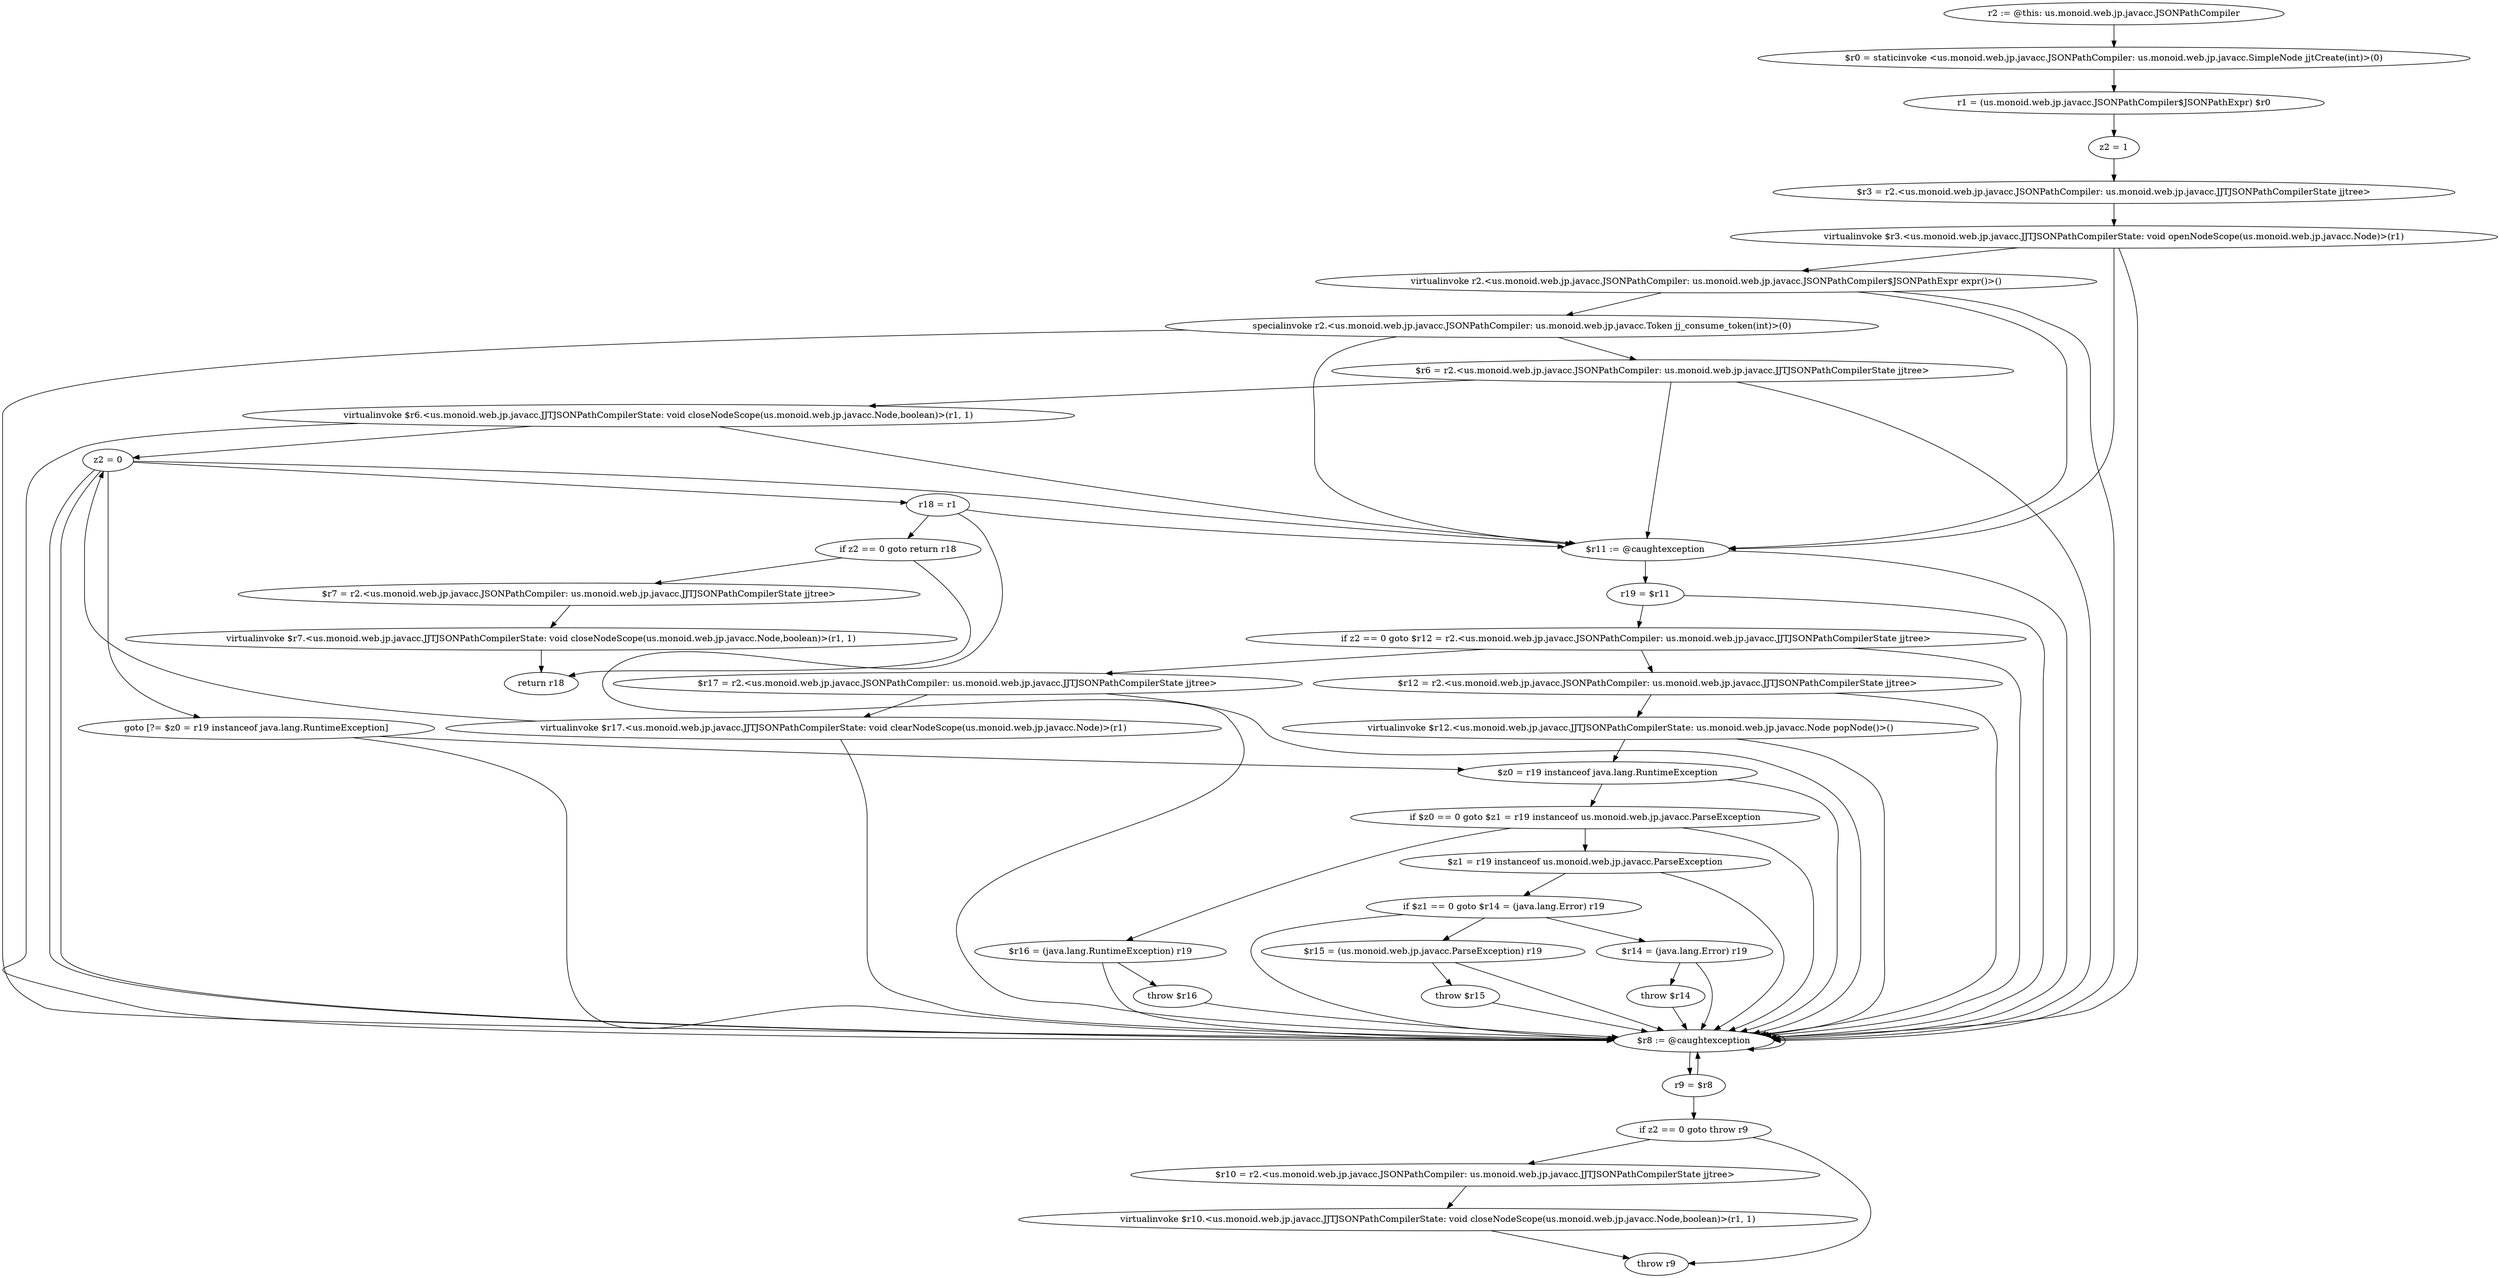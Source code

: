 digraph "unitGraph" {
    "r2 := @this: us.monoid.web.jp.javacc.JSONPathCompiler"
    "$r0 = staticinvoke <us.monoid.web.jp.javacc.JSONPathCompiler: us.monoid.web.jp.javacc.SimpleNode jjtCreate(int)>(0)"
    "r1 = (us.monoid.web.jp.javacc.JSONPathCompiler$JSONPathExpr) $r0"
    "z2 = 1"
    "$r3 = r2.<us.monoid.web.jp.javacc.JSONPathCompiler: us.monoid.web.jp.javacc.JJTJSONPathCompilerState jjtree>"
    "virtualinvoke $r3.<us.monoid.web.jp.javacc.JJTJSONPathCompilerState: void openNodeScope(us.monoid.web.jp.javacc.Node)>(r1)"
    "virtualinvoke r2.<us.monoid.web.jp.javacc.JSONPathCompiler: us.monoid.web.jp.javacc.JSONPathCompiler$JSONPathExpr expr()>()"
    "specialinvoke r2.<us.monoid.web.jp.javacc.JSONPathCompiler: us.monoid.web.jp.javacc.Token jj_consume_token(int)>(0)"
    "$r6 = r2.<us.monoid.web.jp.javacc.JSONPathCompiler: us.monoid.web.jp.javacc.JJTJSONPathCompilerState jjtree>"
    "virtualinvoke $r6.<us.monoid.web.jp.javacc.JJTJSONPathCompilerState: void closeNodeScope(us.monoid.web.jp.javacc.Node,boolean)>(r1, 1)"
    "z2 = 0"
    "r18 = r1"
    "if z2 == 0 goto return r18"
    "$r7 = r2.<us.monoid.web.jp.javacc.JSONPathCompiler: us.monoid.web.jp.javacc.JJTJSONPathCompilerState jjtree>"
    "virtualinvoke $r7.<us.monoid.web.jp.javacc.JJTJSONPathCompilerState: void closeNodeScope(us.monoid.web.jp.javacc.Node,boolean)>(r1, 1)"
    "return r18"
    "$r11 := @caughtexception"
    "r19 = $r11"
    "if z2 == 0 goto $r12 = r2.<us.monoid.web.jp.javacc.JSONPathCompiler: us.monoid.web.jp.javacc.JJTJSONPathCompilerState jjtree>"
    "$r17 = r2.<us.monoid.web.jp.javacc.JSONPathCompiler: us.monoid.web.jp.javacc.JJTJSONPathCompilerState jjtree>"
    "virtualinvoke $r17.<us.monoid.web.jp.javacc.JJTJSONPathCompilerState: void clearNodeScope(us.monoid.web.jp.javacc.Node)>(r1)"
    "goto [?= $z0 = r19 instanceof java.lang.RuntimeException]"
    "$r12 = r2.<us.monoid.web.jp.javacc.JSONPathCompiler: us.monoid.web.jp.javacc.JJTJSONPathCompilerState jjtree>"
    "virtualinvoke $r12.<us.monoid.web.jp.javacc.JJTJSONPathCompilerState: us.monoid.web.jp.javacc.Node popNode()>()"
    "$z0 = r19 instanceof java.lang.RuntimeException"
    "if $z0 == 0 goto $z1 = r19 instanceof us.monoid.web.jp.javacc.ParseException"
    "$r16 = (java.lang.RuntimeException) r19"
    "throw $r16"
    "$z1 = r19 instanceof us.monoid.web.jp.javacc.ParseException"
    "if $z1 == 0 goto $r14 = (java.lang.Error) r19"
    "$r15 = (us.monoid.web.jp.javacc.ParseException) r19"
    "throw $r15"
    "$r14 = (java.lang.Error) r19"
    "throw $r14"
    "$r8 := @caughtexception"
    "r9 = $r8"
    "if z2 == 0 goto throw r9"
    "$r10 = r2.<us.monoid.web.jp.javacc.JSONPathCompiler: us.monoid.web.jp.javacc.JJTJSONPathCompilerState jjtree>"
    "virtualinvoke $r10.<us.monoid.web.jp.javacc.JJTJSONPathCompilerState: void closeNodeScope(us.monoid.web.jp.javacc.Node,boolean)>(r1, 1)"
    "throw r9"
    "r2 := @this: us.monoid.web.jp.javacc.JSONPathCompiler"->"$r0 = staticinvoke <us.monoid.web.jp.javacc.JSONPathCompiler: us.monoid.web.jp.javacc.SimpleNode jjtCreate(int)>(0)";
    "$r0 = staticinvoke <us.monoid.web.jp.javacc.JSONPathCompiler: us.monoid.web.jp.javacc.SimpleNode jjtCreate(int)>(0)"->"r1 = (us.monoid.web.jp.javacc.JSONPathCompiler$JSONPathExpr) $r0";
    "r1 = (us.monoid.web.jp.javacc.JSONPathCompiler$JSONPathExpr) $r0"->"z2 = 1";
    "z2 = 1"->"$r3 = r2.<us.monoid.web.jp.javacc.JSONPathCompiler: us.monoid.web.jp.javacc.JJTJSONPathCompilerState jjtree>";
    "$r3 = r2.<us.monoid.web.jp.javacc.JSONPathCompiler: us.monoid.web.jp.javacc.JJTJSONPathCompilerState jjtree>"->"virtualinvoke $r3.<us.monoid.web.jp.javacc.JJTJSONPathCompilerState: void openNodeScope(us.monoid.web.jp.javacc.Node)>(r1)";
    "virtualinvoke $r3.<us.monoid.web.jp.javacc.JJTJSONPathCompilerState: void openNodeScope(us.monoid.web.jp.javacc.Node)>(r1)"->"$r11 := @caughtexception";
    "virtualinvoke $r3.<us.monoid.web.jp.javacc.JJTJSONPathCompilerState: void openNodeScope(us.monoid.web.jp.javacc.Node)>(r1)"->"$r8 := @caughtexception";
    "virtualinvoke $r3.<us.monoid.web.jp.javacc.JJTJSONPathCompilerState: void openNodeScope(us.monoid.web.jp.javacc.Node)>(r1)"->"virtualinvoke r2.<us.monoid.web.jp.javacc.JSONPathCompiler: us.monoid.web.jp.javacc.JSONPathCompiler$JSONPathExpr expr()>()";
    "virtualinvoke r2.<us.monoid.web.jp.javacc.JSONPathCompiler: us.monoid.web.jp.javacc.JSONPathCompiler$JSONPathExpr expr()>()"->"$r11 := @caughtexception";
    "virtualinvoke r2.<us.monoid.web.jp.javacc.JSONPathCompiler: us.monoid.web.jp.javacc.JSONPathCompiler$JSONPathExpr expr()>()"->"$r8 := @caughtexception";
    "virtualinvoke r2.<us.monoid.web.jp.javacc.JSONPathCompiler: us.monoid.web.jp.javacc.JSONPathCompiler$JSONPathExpr expr()>()"->"specialinvoke r2.<us.monoid.web.jp.javacc.JSONPathCompiler: us.monoid.web.jp.javacc.Token jj_consume_token(int)>(0)";
    "specialinvoke r2.<us.monoid.web.jp.javacc.JSONPathCompiler: us.monoid.web.jp.javacc.Token jj_consume_token(int)>(0)"->"$r11 := @caughtexception";
    "specialinvoke r2.<us.monoid.web.jp.javacc.JSONPathCompiler: us.monoid.web.jp.javacc.Token jj_consume_token(int)>(0)"->"$r8 := @caughtexception";
    "specialinvoke r2.<us.monoid.web.jp.javacc.JSONPathCompiler: us.monoid.web.jp.javacc.Token jj_consume_token(int)>(0)"->"$r6 = r2.<us.monoid.web.jp.javacc.JSONPathCompiler: us.monoid.web.jp.javacc.JJTJSONPathCompilerState jjtree>";
    "$r6 = r2.<us.monoid.web.jp.javacc.JSONPathCompiler: us.monoid.web.jp.javacc.JJTJSONPathCompilerState jjtree>"->"$r11 := @caughtexception";
    "$r6 = r2.<us.monoid.web.jp.javacc.JSONPathCompiler: us.monoid.web.jp.javacc.JJTJSONPathCompilerState jjtree>"->"$r8 := @caughtexception";
    "$r6 = r2.<us.monoid.web.jp.javacc.JSONPathCompiler: us.monoid.web.jp.javacc.JJTJSONPathCompilerState jjtree>"->"virtualinvoke $r6.<us.monoid.web.jp.javacc.JJTJSONPathCompilerState: void closeNodeScope(us.monoid.web.jp.javacc.Node,boolean)>(r1, 1)";
    "virtualinvoke $r6.<us.monoid.web.jp.javacc.JJTJSONPathCompilerState: void closeNodeScope(us.monoid.web.jp.javacc.Node,boolean)>(r1, 1)"->"$r11 := @caughtexception";
    "virtualinvoke $r6.<us.monoid.web.jp.javacc.JJTJSONPathCompilerState: void closeNodeScope(us.monoid.web.jp.javacc.Node,boolean)>(r1, 1)"->"$r8 := @caughtexception";
    "virtualinvoke $r6.<us.monoid.web.jp.javacc.JJTJSONPathCompilerState: void closeNodeScope(us.monoid.web.jp.javacc.Node,boolean)>(r1, 1)"->"z2 = 0";
    "z2 = 0"->"$r11 := @caughtexception";
    "z2 = 0"->"$r8 := @caughtexception";
    "z2 = 0"->"r18 = r1";
    "r18 = r1"->"$r11 := @caughtexception";
    "r18 = r1"->"$r8 := @caughtexception";
    "r18 = r1"->"if z2 == 0 goto return r18";
    "if z2 == 0 goto return r18"->"$r7 = r2.<us.monoid.web.jp.javacc.JSONPathCompiler: us.monoid.web.jp.javacc.JJTJSONPathCompilerState jjtree>";
    "if z2 == 0 goto return r18"->"return r18";
    "$r7 = r2.<us.monoid.web.jp.javacc.JSONPathCompiler: us.monoid.web.jp.javacc.JJTJSONPathCompilerState jjtree>"->"virtualinvoke $r7.<us.monoid.web.jp.javacc.JJTJSONPathCompilerState: void closeNodeScope(us.monoid.web.jp.javacc.Node,boolean)>(r1, 1)";
    "virtualinvoke $r7.<us.monoid.web.jp.javacc.JJTJSONPathCompilerState: void closeNodeScope(us.monoid.web.jp.javacc.Node,boolean)>(r1, 1)"->"return r18";
    "$r11 := @caughtexception"->"r19 = $r11";
    "$r11 := @caughtexception"->"$r8 := @caughtexception";
    "r19 = $r11"->"if z2 == 0 goto $r12 = r2.<us.monoid.web.jp.javacc.JSONPathCompiler: us.monoid.web.jp.javacc.JJTJSONPathCompilerState jjtree>";
    "r19 = $r11"->"$r8 := @caughtexception";
    "if z2 == 0 goto $r12 = r2.<us.monoid.web.jp.javacc.JSONPathCompiler: us.monoid.web.jp.javacc.JJTJSONPathCompilerState jjtree>"->"$r17 = r2.<us.monoid.web.jp.javacc.JSONPathCompiler: us.monoid.web.jp.javacc.JJTJSONPathCompilerState jjtree>";
    "if z2 == 0 goto $r12 = r2.<us.monoid.web.jp.javacc.JSONPathCompiler: us.monoid.web.jp.javacc.JJTJSONPathCompilerState jjtree>"->"$r12 = r2.<us.monoid.web.jp.javacc.JSONPathCompiler: us.monoid.web.jp.javacc.JJTJSONPathCompilerState jjtree>";
    "if z2 == 0 goto $r12 = r2.<us.monoid.web.jp.javacc.JSONPathCompiler: us.monoid.web.jp.javacc.JJTJSONPathCompilerState jjtree>"->"$r8 := @caughtexception";
    "$r17 = r2.<us.monoid.web.jp.javacc.JSONPathCompiler: us.monoid.web.jp.javacc.JJTJSONPathCompilerState jjtree>"->"virtualinvoke $r17.<us.monoid.web.jp.javacc.JJTJSONPathCompilerState: void clearNodeScope(us.monoid.web.jp.javacc.Node)>(r1)";
    "$r17 = r2.<us.monoid.web.jp.javacc.JSONPathCompiler: us.monoid.web.jp.javacc.JJTJSONPathCompilerState jjtree>"->"$r8 := @caughtexception";
    "virtualinvoke $r17.<us.monoid.web.jp.javacc.JJTJSONPathCompilerState: void clearNodeScope(us.monoid.web.jp.javacc.Node)>(r1)"->"z2 = 0";
    "virtualinvoke $r17.<us.monoid.web.jp.javacc.JJTJSONPathCompilerState: void clearNodeScope(us.monoid.web.jp.javacc.Node)>(r1)"->"$r8 := @caughtexception";
    "z2 = 0"->"goto [?= $z0 = r19 instanceof java.lang.RuntimeException]";
    "z2 = 0"->"$r8 := @caughtexception";
    "goto [?= $z0 = r19 instanceof java.lang.RuntimeException]"->"$z0 = r19 instanceof java.lang.RuntimeException";
    "goto [?= $z0 = r19 instanceof java.lang.RuntimeException]"->"$r8 := @caughtexception";
    "$r12 = r2.<us.monoid.web.jp.javacc.JSONPathCompiler: us.monoid.web.jp.javacc.JJTJSONPathCompilerState jjtree>"->"virtualinvoke $r12.<us.monoid.web.jp.javacc.JJTJSONPathCompilerState: us.monoid.web.jp.javacc.Node popNode()>()";
    "$r12 = r2.<us.monoid.web.jp.javacc.JSONPathCompiler: us.monoid.web.jp.javacc.JJTJSONPathCompilerState jjtree>"->"$r8 := @caughtexception";
    "virtualinvoke $r12.<us.monoid.web.jp.javacc.JJTJSONPathCompilerState: us.monoid.web.jp.javacc.Node popNode()>()"->"$z0 = r19 instanceof java.lang.RuntimeException";
    "virtualinvoke $r12.<us.monoid.web.jp.javacc.JJTJSONPathCompilerState: us.monoid.web.jp.javacc.Node popNode()>()"->"$r8 := @caughtexception";
    "$z0 = r19 instanceof java.lang.RuntimeException"->"if $z0 == 0 goto $z1 = r19 instanceof us.monoid.web.jp.javacc.ParseException";
    "$z0 = r19 instanceof java.lang.RuntimeException"->"$r8 := @caughtexception";
    "if $z0 == 0 goto $z1 = r19 instanceof us.monoid.web.jp.javacc.ParseException"->"$r16 = (java.lang.RuntimeException) r19";
    "if $z0 == 0 goto $z1 = r19 instanceof us.monoid.web.jp.javacc.ParseException"->"$z1 = r19 instanceof us.monoid.web.jp.javacc.ParseException";
    "if $z0 == 0 goto $z1 = r19 instanceof us.monoid.web.jp.javacc.ParseException"->"$r8 := @caughtexception";
    "$r16 = (java.lang.RuntimeException) r19"->"throw $r16";
    "$r16 = (java.lang.RuntimeException) r19"->"$r8 := @caughtexception";
    "throw $r16"->"$r8 := @caughtexception";
    "$z1 = r19 instanceof us.monoid.web.jp.javacc.ParseException"->"if $z1 == 0 goto $r14 = (java.lang.Error) r19";
    "$z1 = r19 instanceof us.monoid.web.jp.javacc.ParseException"->"$r8 := @caughtexception";
    "if $z1 == 0 goto $r14 = (java.lang.Error) r19"->"$r15 = (us.monoid.web.jp.javacc.ParseException) r19";
    "if $z1 == 0 goto $r14 = (java.lang.Error) r19"->"$r14 = (java.lang.Error) r19";
    "if $z1 == 0 goto $r14 = (java.lang.Error) r19"->"$r8 := @caughtexception";
    "$r15 = (us.monoid.web.jp.javacc.ParseException) r19"->"throw $r15";
    "$r15 = (us.monoid.web.jp.javacc.ParseException) r19"->"$r8 := @caughtexception";
    "throw $r15"->"$r8 := @caughtexception";
    "$r14 = (java.lang.Error) r19"->"throw $r14";
    "$r14 = (java.lang.Error) r19"->"$r8 := @caughtexception";
    "throw $r14"->"$r8 := @caughtexception";
    "$r8 := @caughtexception"->"r9 = $r8";
    "$r8 := @caughtexception"->"$r8 := @caughtexception";
    "r9 = $r8"->"if z2 == 0 goto throw r9";
    "r9 = $r8"->"$r8 := @caughtexception";
    "if z2 == 0 goto throw r9"->"$r10 = r2.<us.monoid.web.jp.javacc.JSONPathCompiler: us.monoid.web.jp.javacc.JJTJSONPathCompilerState jjtree>";
    "if z2 == 0 goto throw r9"->"throw r9";
    "$r10 = r2.<us.monoid.web.jp.javacc.JSONPathCompiler: us.monoid.web.jp.javacc.JJTJSONPathCompilerState jjtree>"->"virtualinvoke $r10.<us.monoid.web.jp.javacc.JJTJSONPathCompilerState: void closeNodeScope(us.monoid.web.jp.javacc.Node,boolean)>(r1, 1)";
    "virtualinvoke $r10.<us.monoid.web.jp.javacc.JJTJSONPathCompilerState: void closeNodeScope(us.monoid.web.jp.javacc.Node,boolean)>(r1, 1)"->"throw r9";
}
